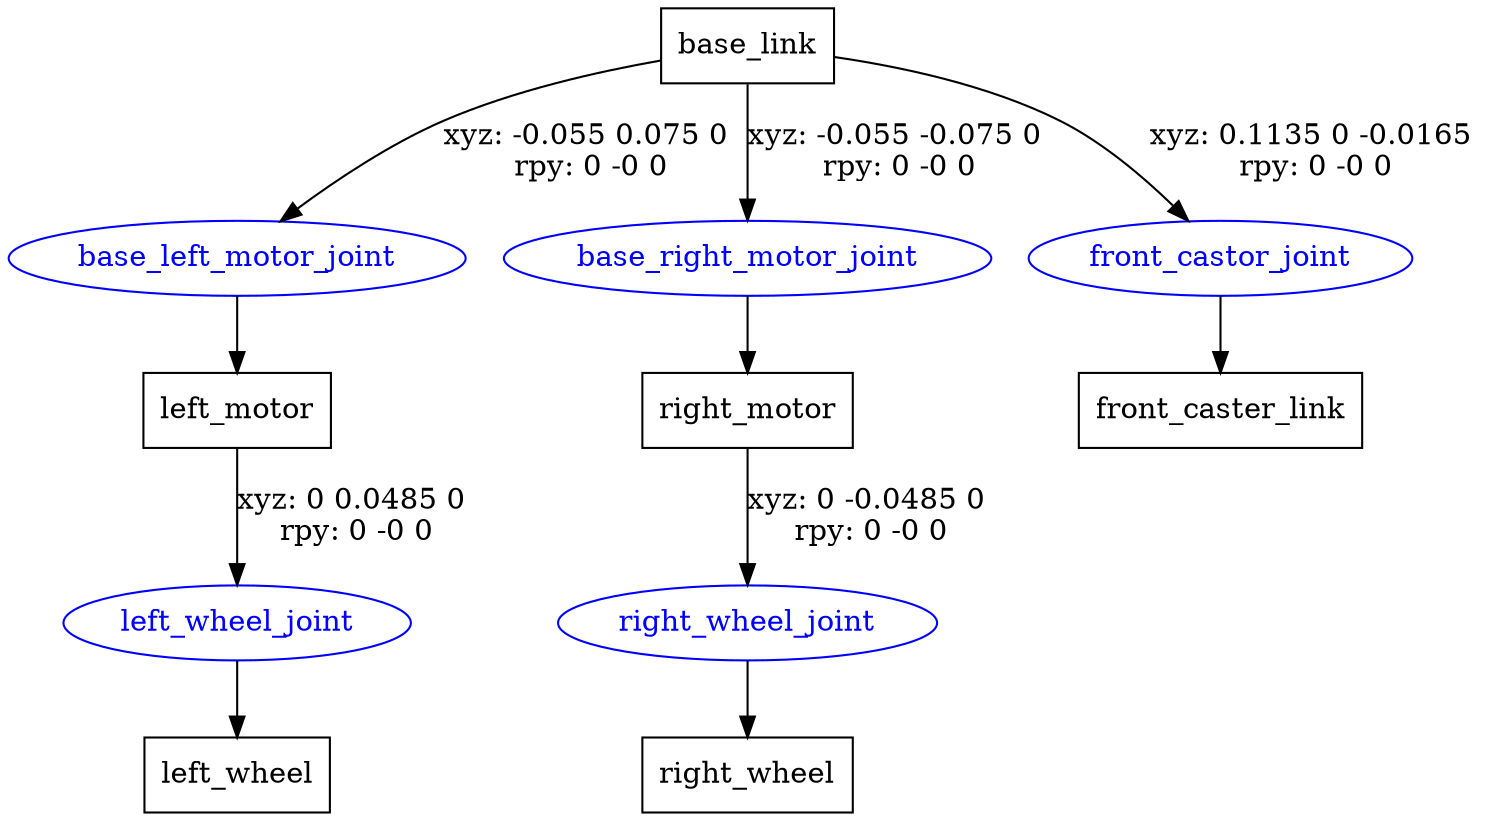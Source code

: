 digraph G {
node [shape=box];
"base_link" [label="base_link"];
"left_motor" [label="left_motor"];
"left_wheel" [label="left_wheel"];
"right_motor" [label="right_motor"];
"right_wheel" [label="right_wheel"];
"front_caster_link" [label="front_caster_link"];
node [shape=ellipse, color=blue, fontcolor=blue];
"base_link" -> "base_left_motor_joint" [label="xyz: -0.055 0.075 0 \nrpy: 0 -0 0"]
"base_left_motor_joint" -> "left_motor"
"left_motor" -> "left_wheel_joint" [label="xyz: 0 0.0485 0 \nrpy: 0 -0 0"]
"left_wheel_joint" -> "left_wheel"
"base_link" -> "base_right_motor_joint" [label="xyz: -0.055 -0.075 0 \nrpy: 0 -0 0"]
"base_right_motor_joint" -> "right_motor"
"right_motor" -> "right_wheel_joint" [label="xyz: 0 -0.0485 0 \nrpy: 0 -0 0"]
"right_wheel_joint" -> "right_wheel"
"base_link" -> "front_castor_joint" [label="xyz: 0.1135 0 -0.0165 \nrpy: 0 -0 0"]
"front_castor_joint" -> "front_caster_link"
}
